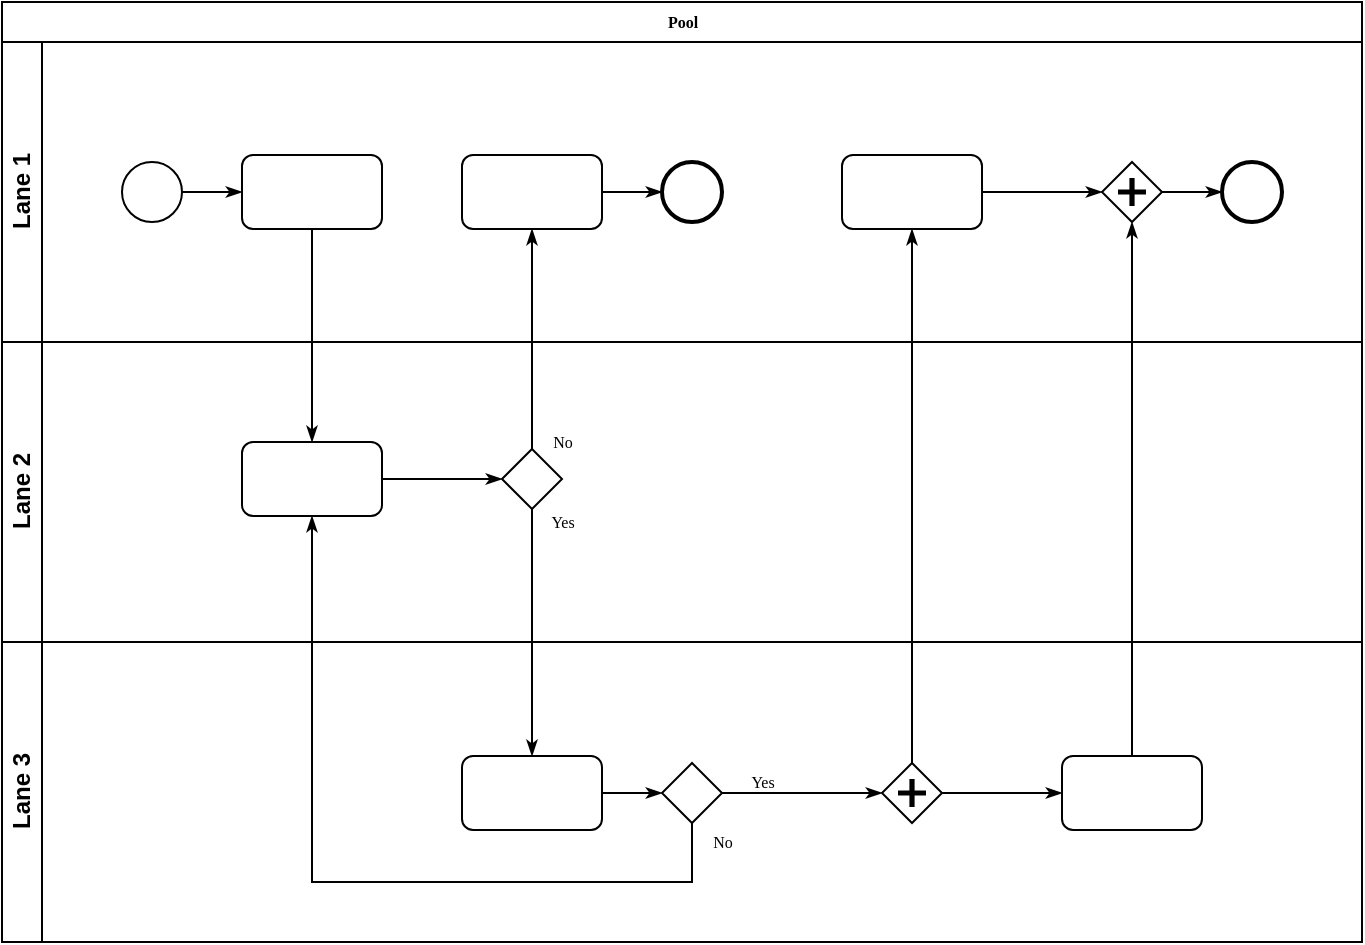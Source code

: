 <mxfile version="13.7.8" type="github"><diagram name="Page-1" id="c7488fd3-1785-93aa-aadb-54a6760d102a"><mxGraphModel dx="1173" dy="583" grid="1" gridSize="10" guides="1" tooltips="1" connect="1" arrows="1" fold="1" page="1" pageScale="1" pageWidth="1100" pageHeight="850" background="#ffffff" math="0" shadow="0"><root><mxCell id="0"/><mxCell id="1" parent="0"/><mxCell id="2b4e8129b02d487f-1" value="Pool" style="swimlane;html=1;childLayout=stackLayout;horizontal=1;startSize=20;horizontalStack=0;rounded=0;shadow=0;labelBackgroundColor=none;strokeWidth=1;fontFamily=Verdana;fontSize=8;align=center;" parent="1" vertex="1"><mxGeometry x="180" y="70" width="680" height="470" as="geometry"/></mxCell><mxCell id="2b4e8129b02d487f-2" value="Lane 1" style="swimlane;html=1;startSize=20;horizontal=0;" parent="2b4e8129b02d487f-1" vertex="1"><mxGeometry y="20" width="680" height="150" as="geometry"/></mxCell><mxCell id="2b4e8129b02d487f-18" style="edgeStyle=orthogonalEdgeStyle;rounded=0;html=1;labelBackgroundColor=none;startArrow=none;startFill=0;startSize=5;endArrow=classicThin;endFill=1;endSize=5;jettySize=auto;orthogonalLoop=1;strokeWidth=1;fontFamily=Verdana;fontSize=8" parent="2b4e8129b02d487f-2" source="2b4e8129b02d487f-5" target="2b4e8129b02d487f-6" edge="1"><mxGeometry relative="1" as="geometry"/></mxCell><mxCell id="2b4e8129b02d487f-5" value="" style="ellipse;whiteSpace=wrap;html=1;rounded=0;shadow=0;labelBackgroundColor=none;strokeWidth=1;fontFamily=Verdana;fontSize=8;align=center;" parent="2b4e8129b02d487f-2" vertex="1"><mxGeometry x="60" y="60" width="30" height="30" as="geometry"/></mxCell><mxCell id="2b4e8129b02d487f-6" value="" style="rounded=1;whiteSpace=wrap;html=1;shadow=0;labelBackgroundColor=none;strokeWidth=1;fontFamily=Verdana;fontSize=8;align=center;" parent="2b4e8129b02d487f-2" vertex="1"><mxGeometry x="120" y="56.5" width="70" height="37" as="geometry"/></mxCell><mxCell id="2b4e8129b02d487f-20" style="edgeStyle=orthogonalEdgeStyle;rounded=0;html=1;labelBackgroundColor=none;startArrow=none;startFill=0;startSize=5;endArrow=classicThin;endFill=1;endSize=5;jettySize=auto;orthogonalLoop=1;strokeWidth=1;fontFamily=Verdana;fontSize=8" parent="2b4e8129b02d487f-2" source="2b4e8129b02d487f-7" target="2b4e8129b02d487f-8" edge="1"><mxGeometry relative="1" as="geometry"/></mxCell><mxCell id="2b4e8129b02d487f-7" value="" style="rounded=1;whiteSpace=wrap;html=1;shadow=0;labelBackgroundColor=none;strokeWidth=1;fontFamily=Verdana;fontSize=8;align=center;" parent="2b4e8129b02d487f-2" vertex="1"><mxGeometry x="230" y="56.5" width="70" height="37" as="geometry"/></mxCell><mxCell id="2b4e8129b02d487f-8" value="" style="ellipse;whiteSpace=wrap;html=1;rounded=0;shadow=0;labelBackgroundColor=none;strokeWidth=2;fontFamily=Verdana;fontSize=8;align=center;" parent="2b4e8129b02d487f-2" vertex="1"><mxGeometry x="330" y="60" width="30" height="30" as="geometry"/></mxCell><mxCell id="2b4e8129b02d487f-22" style="edgeStyle=orthogonalEdgeStyle;rounded=0;html=1;entryX=0;entryY=0.5;labelBackgroundColor=none;startArrow=none;startFill=0;startSize=5;endArrow=classicThin;endFill=1;endSize=5;jettySize=auto;orthogonalLoop=1;strokeWidth=1;fontFamily=Verdana;fontSize=8" parent="2b4e8129b02d487f-2" source="2b4e8129b02d487f-9" target="2b4e8129b02d487f-10" edge="1"><mxGeometry relative="1" as="geometry"/></mxCell><mxCell id="2b4e8129b02d487f-9" value="" style="rounded=1;whiteSpace=wrap;html=1;shadow=0;labelBackgroundColor=none;strokeWidth=1;fontFamily=Verdana;fontSize=8;align=center;" parent="2b4e8129b02d487f-2" vertex="1"><mxGeometry x="420" y="56.5" width="70" height="37" as="geometry"/></mxCell><mxCell id="2b4e8129b02d487f-23" style="edgeStyle=orthogonalEdgeStyle;rounded=0;html=1;labelBackgroundColor=none;startArrow=none;startFill=0;startSize=5;endArrow=classicThin;endFill=1;endSize=5;jettySize=auto;orthogonalLoop=1;strokeWidth=1;fontFamily=Verdana;fontSize=8" parent="2b4e8129b02d487f-2" source="2b4e8129b02d487f-10" target="2b4e8129b02d487f-11" edge="1"><mxGeometry relative="1" as="geometry"/></mxCell><mxCell id="2b4e8129b02d487f-10" value="" style="shape=mxgraph.bpmn.shape;html=1;verticalLabelPosition=bottom;labelBackgroundColor=#ffffff;verticalAlign=top;perimeter=rhombusPerimeter;background=gateway;outline=none;symbol=parallelGw;rounded=1;shadow=0;strokeWidth=1;fontFamily=Verdana;fontSize=8;align=center;" parent="2b4e8129b02d487f-2" vertex="1"><mxGeometry x="550" y="60" width="30" height="30" as="geometry"/></mxCell><mxCell id="2b4e8129b02d487f-11" value="" style="ellipse;whiteSpace=wrap;html=1;rounded=0;shadow=0;labelBackgroundColor=none;strokeWidth=2;fontFamily=Verdana;fontSize=8;align=center;" parent="2b4e8129b02d487f-2" vertex="1"><mxGeometry x="610" y="60" width="30" height="30" as="geometry"/></mxCell><mxCell id="2b4e8129b02d487f-3" value="Lane 2" style="swimlane;html=1;startSize=20;horizontal=0;" parent="2b4e8129b02d487f-1" vertex="1"><mxGeometry y="170" width="680" height="150" as="geometry"/></mxCell><mxCell id="2b4e8129b02d487f-26" style="edgeStyle=orthogonalEdgeStyle;rounded=0;html=1;labelBackgroundColor=none;startArrow=none;startFill=0;startSize=5;endArrow=classicThin;endFill=1;endSize=5;jettySize=auto;orthogonalLoop=1;strokeWidth=1;fontFamily=Verdana;fontSize=8" parent="2b4e8129b02d487f-3" source="2b4e8129b02d487f-12" target="2b4e8129b02d487f-13" edge="1"><mxGeometry relative="1" as="geometry"/></mxCell><mxCell id="2b4e8129b02d487f-12" value="" style="rounded=1;whiteSpace=wrap;html=1;shadow=0;labelBackgroundColor=none;strokeWidth=1;fontFamily=Verdana;fontSize=8;align=center;" parent="2b4e8129b02d487f-3" vertex="1"><mxGeometry x="120" y="50.0" width="70" height="37" as="geometry"/></mxCell><mxCell id="2b4e8129b02d487f-13" value="" style="strokeWidth=1;html=1;shape=mxgraph.flowchart.decision;whiteSpace=wrap;rounded=1;shadow=0;labelBackgroundColor=none;fontFamily=Verdana;fontSize=8;align=center;" parent="2b4e8129b02d487f-3" vertex="1"><mxGeometry x="250" y="53.5" width="30" height="30" as="geometry"/></mxCell><mxCell id="2b4e8129b02d487f-4" value="Lane 3" style="swimlane;html=1;startSize=20;horizontal=0;" parent="2b4e8129b02d487f-1" vertex="1"><mxGeometry y="320" width="680" height="150" as="geometry"/></mxCell><mxCell id="2b4e8129b02d487f-28" style="edgeStyle=orthogonalEdgeStyle;rounded=0;html=1;labelBackgroundColor=none;startArrow=none;startFill=0;startSize=5;endArrow=classicThin;endFill=1;endSize=5;jettySize=auto;orthogonalLoop=1;strokeWidth=1;fontFamily=Verdana;fontSize=8;" parent="2b4e8129b02d487f-4" source="2b4e8129b02d487f-14" target="2b4e8129b02d487f-15" edge="1"><mxGeometry relative="1" as="geometry"/></mxCell><mxCell id="2b4e8129b02d487f-14" value="" style="rounded=1;whiteSpace=wrap;html=1;shadow=0;labelBackgroundColor=none;strokeWidth=1;fontFamily=Verdana;fontSize=8;align=center;" parent="2b4e8129b02d487f-4" vertex="1"><mxGeometry x="230" y="57.0" width="70" height="37" as="geometry"/></mxCell><mxCell id="2b4e8129b02d487f-29" value="Yes" style="edgeStyle=orthogonalEdgeStyle;rounded=0;html=1;entryX=0;entryY=0.5;labelBackgroundColor=none;startArrow=none;startFill=0;startSize=5;endArrow=classicThin;endFill=1;endSize=5;jettySize=auto;orthogonalLoop=1;strokeWidth=1;fontFamily=Verdana;fontSize=8" parent="2b4e8129b02d487f-4" source="2b4e8129b02d487f-15" target="2b4e8129b02d487f-16" edge="1"><mxGeometry x="-0.501" y="6" relative="1" as="geometry"><mxPoint as="offset"/></mxGeometry></mxCell><mxCell id="2b4e8129b02d487f-15" value="" style="strokeWidth=1;html=1;shape=mxgraph.flowchart.decision;whiteSpace=wrap;rounded=1;shadow=0;labelBackgroundColor=none;fontFamily=Verdana;fontSize=8;align=center;" parent="2b4e8129b02d487f-4" vertex="1"><mxGeometry x="330" y="60.5" width="30" height="30" as="geometry"/></mxCell><mxCell id="2b4e8129b02d487f-30" style="edgeStyle=orthogonalEdgeStyle;rounded=0;html=1;labelBackgroundColor=none;startArrow=none;startFill=0;startSize=5;endArrow=classicThin;endFill=1;endSize=5;jettySize=auto;orthogonalLoop=1;strokeColor=#000000;strokeWidth=1;fontFamily=Verdana;fontSize=8;fontColor=#000000;" parent="2b4e8129b02d487f-4" source="2b4e8129b02d487f-16" target="2b4e8129b02d487f-17" edge="1"><mxGeometry relative="1" as="geometry"/></mxCell><mxCell id="2b4e8129b02d487f-16" value="" style="shape=mxgraph.bpmn.shape;html=1;verticalLabelPosition=bottom;labelBackgroundColor=#ffffff;verticalAlign=top;perimeter=rhombusPerimeter;background=gateway;outline=none;symbol=parallelGw;rounded=1;shadow=0;strokeWidth=1;fontFamily=Verdana;fontSize=8;align=center;" parent="2b4e8129b02d487f-4" vertex="1"><mxGeometry x="440" y="60.5" width="30" height="30" as="geometry"/></mxCell><mxCell id="2b4e8129b02d487f-17" value="" style="rounded=1;whiteSpace=wrap;html=1;shadow=0;labelBackgroundColor=none;strokeWidth=1;fontFamily=Verdana;fontSize=8;align=center;" parent="2b4e8129b02d487f-4" vertex="1"><mxGeometry x="530" y="57" width="70" height="37" as="geometry"/></mxCell><mxCell id="2b4e8129b02d487f-24" style="edgeStyle=orthogonalEdgeStyle;rounded=0;html=1;labelBackgroundColor=none;startArrow=none;startFill=0;startSize=5;endArrow=classicThin;endFill=1;endSize=5;jettySize=auto;orthogonalLoop=1;strokeWidth=1;fontFamily=Verdana;fontSize=8" parent="2b4e8129b02d487f-1" source="2b4e8129b02d487f-6" target="2b4e8129b02d487f-12" edge="1"><mxGeometry relative="1" as="geometry"/></mxCell><mxCell id="2b4e8129b02d487f-25" value="No" style="edgeStyle=orthogonalEdgeStyle;rounded=0;html=1;labelBackgroundColor=none;startArrow=none;startFill=0;startSize=5;endArrow=classicThin;endFill=1;endSize=5;jettySize=auto;orthogonalLoop=1;strokeWidth=1;fontFamily=Verdana;fontSize=8" parent="2b4e8129b02d487f-1" source="2b4e8129b02d487f-13" target="2b4e8129b02d487f-7" edge="1"><mxGeometry x="-0.936" y="-15" relative="1" as="geometry"><mxPoint as="offset"/></mxGeometry></mxCell><mxCell id="2b4e8129b02d487f-27" value="Yes" style="edgeStyle=orthogonalEdgeStyle;rounded=0;html=1;labelBackgroundColor=none;startArrow=none;startFill=0;startSize=5;endArrow=classicThin;endFill=1;endSize=5;jettySize=auto;orthogonalLoop=1;strokeWidth=1;fontFamily=Verdana;fontSize=8" parent="2b4e8129b02d487f-1" source="2b4e8129b02d487f-13" target="2b4e8129b02d487f-14" edge="1"><mxGeometry x="-0.895" y="15" relative="1" as="geometry"><mxPoint as="offset"/></mxGeometry></mxCell><mxCell id="2b4e8129b02d487f-31" style="edgeStyle=orthogonalEdgeStyle;rounded=0;html=1;entryX=0.5;entryY=1;labelBackgroundColor=none;startArrow=none;startFill=0;startSize=5;endArrow=classicThin;endFill=1;endSize=5;jettySize=auto;orthogonalLoop=1;strokeWidth=1;fontFamily=Verdana;fontSize=8" parent="2b4e8129b02d487f-1" source="2b4e8129b02d487f-17" target="2b4e8129b02d487f-10" edge="1"><mxGeometry relative="1" as="geometry"/></mxCell><mxCell id="2b4e8129b02d487f-32" value="No" style="edgeStyle=orthogonalEdgeStyle;rounded=0;html=1;labelBackgroundColor=none;startArrow=none;startFill=0;startSize=5;endArrow=classicThin;endFill=1;endSize=5;jettySize=auto;orthogonalLoop=1;strokeWidth=1;fontFamily=Verdana;fontSize=8" parent="2b4e8129b02d487f-1" source="2b4e8129b02d487f-15" target="2b4e8129b02d487f-12" edge="1"><mxGeometry x="-0.953" y="15" relative="1" as="geometry"><Array as="points"><mxPoint x="345" y="440"/><mxPoint x="155" y="440"/></Array><mxPoint as="offset"/></mxGeometry></mxCell><mxCell id="2b4e8129b02d487f-33" style="edgeStyle=orthogonalEdgeStyle;rounded=0;html=1;labelBackgroundColor=none;startArrow=none;startFill=0;startSize=5;endArrow=classicThin;endFill=1;endSize=5;jettySize=auto;orthogonalLoop=1;strokeWidth=1;fontFamily=Verdana;fontSize=8" parent="2b4e8129b02d487f-1" source="2b4e8129b02d487f-16" target="2b4e8129b02d487f-9" edge="1"><mxGeometry relative="1" as="geometry"/></mxCell></root></mxGraphModel></diagram></mxfile>